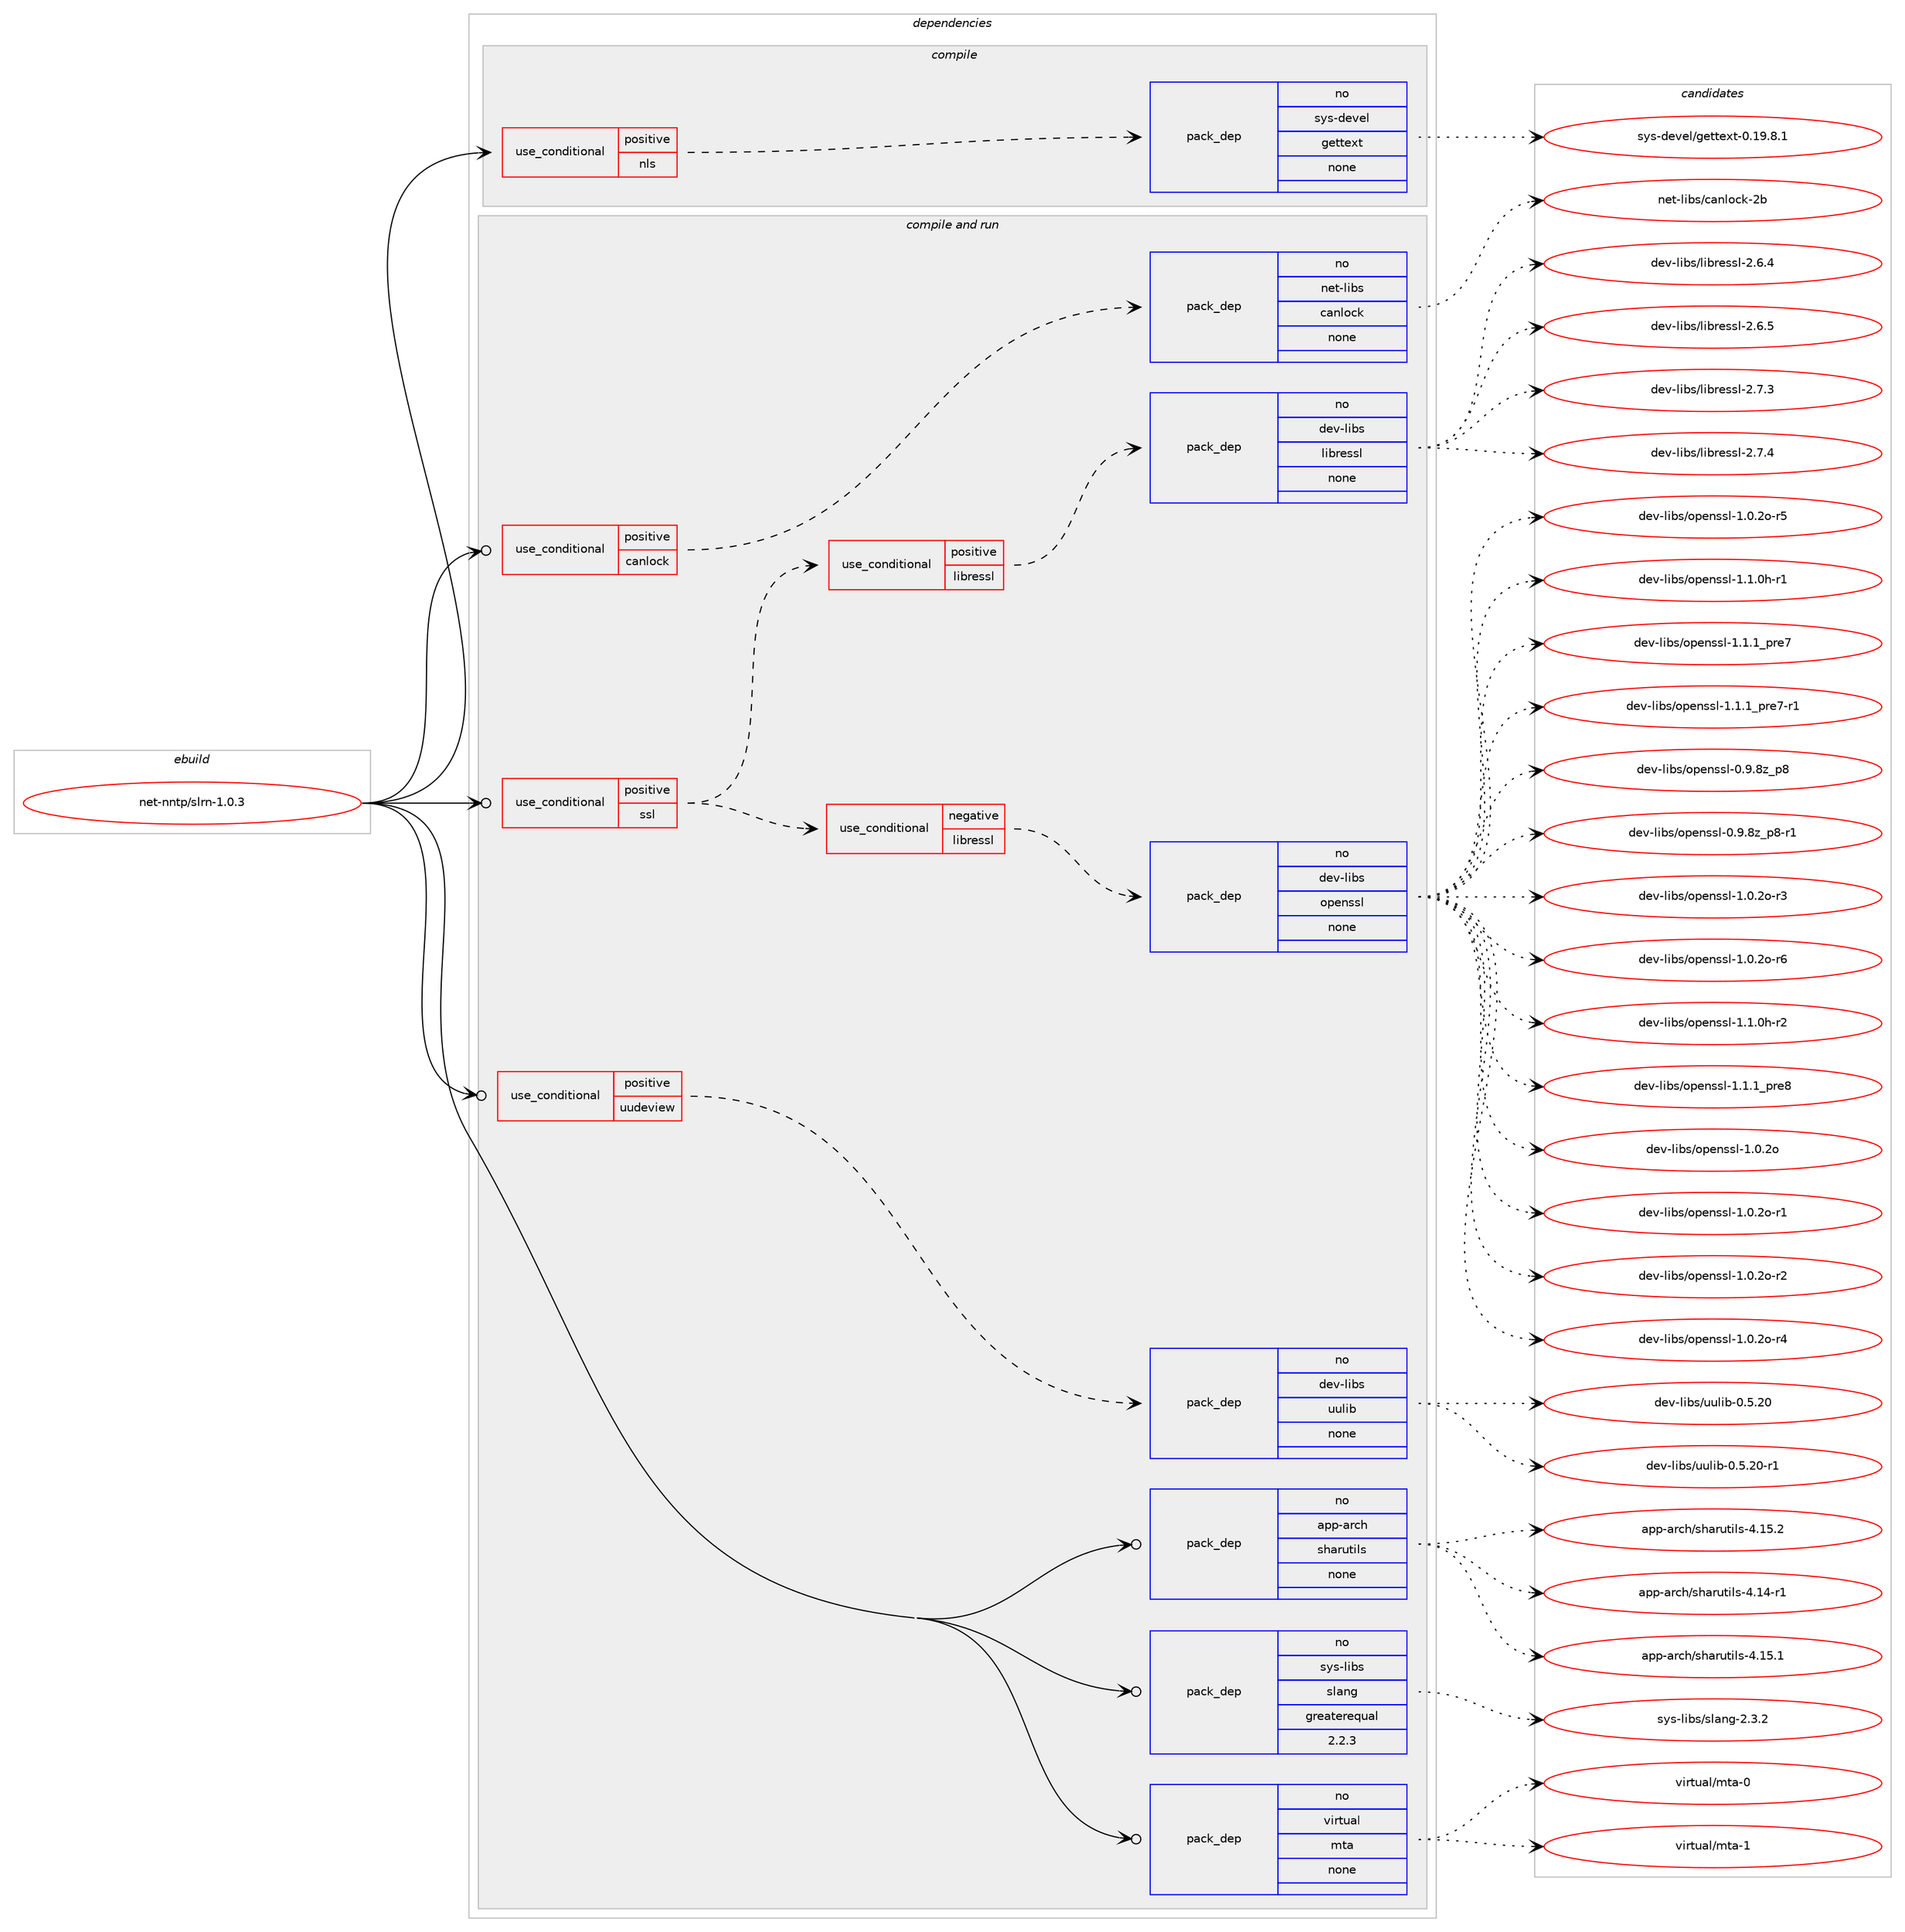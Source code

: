 digraph prolog {

# *************
# Graph options
# *************

newrank=true;
concentrate=true;
compound=true;
graph [rankdir=LR,fontname=Helvetica,fontsize=10,ranksep=1.5];#, ranksep=2.5, nodesep=0.2];
edge  [arrowhead=vee];
node  [fontname=Helvetica,fontsize=10];

# **********
# The ebuild
# **********

subgraph cluster_leftcol {
color=gray;
rank=same;
label=<<i>ebuild</i>>;
id [label="net-nntp/slrn-1.0.3", color=red, width=4, href="../net-nntp/slrn-1.0.3.svg"];
}

# ****************
# The dependencies
# ****************

subgraph cluster_midcol {
color=gray;
label=<<i>dependencies</i>>;
subgraph cluster_compile {
fillcolor="#eeeeee";
style=filled;
label=<<i>compile</i>>;
subgraph cond542 {
dependency1852 [label=<<TABLE BORDER="0" CELLBORDER="1" CELLSPACING="0" CELLPADDING="4"><TR><TD ROWSPAN="3" CELLPADDING="10">use_conditional</TD></TR><TR><TD>positive</TD></TR><TR><TD>nls</TD></TR></TABLE>>, shape=none, color=red];
subgraph pack1278 {
dependency1853 [label=<<TABLE BORDER="0" CELLBORDER="1" CELLSPACING="0" CELLPADDING="4" WIDTH="220"><TR><TD ROWSPAN="6" CELLPADDING="30">pack_dep</TD></TR><TR><TD WIDTH="110">no</TD></TR><TR><TD>sys-devel</TD></TR><TR><TD>gettext</TD></TR><TR><TD>none</TD></TR><TR><TD></TD></TR></TABLE>>, shape=none, color=blue];
}
dependency1852:e -> dependency1853:w [weight=20,style="dashed",arrowhead="vee"];
}
id:e -> dependency1852:w [weight=20,style="solid",arrowhead="vee"];
}
subgraph cluster_compileandrun {
fillcolor="#eeeeee";
style=filled;
label=<<i>compile and run</i>>;
subgraph cond543 {
dependency1854 [label=<<TABLE BORDER="0" CELLBORDER="1" CELLSPACING="0" CELLPADDING="4"><TR><TD ROWSPAN="3" CELLPADDING="10">use_conditional</TD></TR><TR><TD>positive</TD></TR><TR><TD>canlock</TD></TR></TABLE>>, shape=none, color=red];
subgraph pack1279 {
dependency1855 [label=<<TABLE BORDER="0" CELLBORDER="1" CELLSPACING="0" CELLPADDING="4" WIDTH="220"><TR><TD ROWSPAN="6" CELLPADDING="30">pack_dep</TD></TR><TR><TD WIDTH="110">no</TD></TR><TR><TD>net-libs</TD></TR><TR><TD>canlock</TD></TR><TR><TD>none</TD></TR><TR><TD></TD></TR></TABLE>>, shape=none, color=blue];
}
dependency1854:e -> dependency1855:w [weight=20,style="dashed",arrowhead="vee"];
}
id:e -> dependency1854:w [weight=20,style="solid",arrowhead="odotvee"];
subgraph cond544 {
dependency1856 [label=<<TABLE BORDER="0" CELLBORDER="1" CELLSPACING="0" CELLPADDING="4"><TR><TD ROWSPAN="3" CELLPADDING="10">use_conditional</TD></TR><TR><TD>positive</TD></TR><TR><TD>ssl</TD></TR></TABLE>>, shape=none, color=red];
subgraph cond545 {
dependency1857 [label=<<TABLE BORDER="0" CELLBORDER="1" CELLSPACING="0" CELLPADDING="4"><TR><TD ROWSPAN="3" CELLPADDING="10">use_conditional</TD></TR><TR><TD>negative</TD></TR><TR><TD>libressl</TD></TR></TABLE>>, shape=none, color=red];
subgraph pack1280 {
dependency1858 [label=<<TABLE BORDER="0" CELLBORDER="1" CELLSPACING="0" CELLPADDING="4" WIDTH="220"><TR><TD ROWSPAN="6" CELLPADDING="30">pack_dep</TD></TR><TR><TD WIDTH="110">no</TD></TR><TR><TD>dev-libs</TD></TR><TR><TD>openssl</TD></TR><TR><TD>none</TD></TR><TR><TD></TD></TR></TABLE>>, shape=none, color=blue];
}
dependency1857:e -> dependency1858:w [weight=20,style="dashed",arrowhead="vee"];
}
dependency1856:e -> dependency1857:w [weight=20,style="dashed",arrowhead="vee"];
subgraph cond546 {
dependency1859 [label=<<TABLE BORDER="0" CELLBORDER="1" CELLSPACING="0" CELLPADDING="4"><TR><TD ROWSPAN="3" CELLPADDING="10">use_conditional</TD></TR><TR><TD>positive</TD></TR><TR><TD>libressl</TD></TR></TABLE>>, shape=none, color=red];
subgraph pack1281 {
dependency1860 [label=<<TABLE BORDER="0" CELLBORDER="1" CELLSPACING="0" CELLPADDING="4" WIDTH="220"><TR><TD ROWSPAN="6" CELLPADDING="30">pack_dep</TD></TR><TR><TD WIDTH="110">no</TD></TR><TR><TD>dev-libs</TD></TR><TR><TD>libressl</TD></TR><TR><TD>none</TD></TR><TR><TD></TD></TR></TABLE>>, shape=none, color=blue];
}
dependency1859:e -> dependency1860:w [weight=20,style="dashed",arrowhead="vee"];
}
dependency1856:e -> dependency1859:w [weight=20,style="dashed",arrowhead="vee"];
}
id:e -> dependency1856:w [weight=20,style="solid",arrowhead="odotvee"];
subgraph cond547 {
dependency1861 [label=<<TABLE BORDER="0" CELLBORDER="1" CELLSPACING="0" CELLPADDING="4"><TR><TD ROWSPAN="3" CELLPADDING="10">use_conditional</TD></TR><TR><TD>positive</TD></TR><TR><TD>uudeview</TD></TR></TABLE>>, shape=none, color=red];
subgraph pack1282 {
dependency1862 [label=<<TABLE BORDER="0" CELLBORDER="1" CELLSPACING="0" CELLPADDING="4" WIDTH="220"><TR><TD ROWSPAN="6" CELLPADDING="30">pack_dep</TD></TR><TR><TD WIDTH="110">no</TD></TR><TR><TD>dev-libs</TD></TR><TR><TD>uulib</TD></TR><TR><TD>none</TD></TR><TR><TD></TD></TR></TABLE>>, shape=none, color=blue];
}
dependency1861:e -> dependency1862:w [weight=20,style="dashed",arrowhead="vee"];
}
id:e -> dependency1861:w [weight=20,style="solid",arrowhead="odotvee"];
subgraph pack1283 {
dependency1863 [label=<<TABLE BORDER="0" CELLBORDER="1" CELLSPACING="0" CELLPADDING="4" WIDTH="220"><TR><TD ROWSPAN="6" CELLPADDING="30">pack_dep</TD></TR><TR><TD WIDTH="110">no</TD></TR><TR><TD>app-arch</TD></TR><TR><TD>sharutils</TD></TR><TR><TD>none</TD></TR><TR><TD></TD></TR></TABLE>>, shape=none, color=blue];
}
id:e -> dependency1863:w [weight=20,style="solid",arrowhead="odotvee"];
subgraph pack1284 {
dependency1864 [label=<<TABLE BORDER="0" CELLBORDER="1" CELLSPACING="0" CELLPADDING="4" WIDTH="220"><TR><TD ROWSPAN="6" CELLPADDING="30">pack_dep</TD></TR><TR><TD WIDTH="110">no</TD></TR><TR><TD>sys-libs</TD></TR><TR><TD>slang</TD></TR><TR><TD>greaterequal</TD></TR><TR><TD>2.2.3</TD></TR></TABLE>>, shape=none, color=blue];
}
id:e -> dependency1864:w [weight=20,style="solid",arrowhead="odotvee"];
subgraph pack1285 {
dependency1865 [label=<<TABLE BORDER="0" CELLBORDER="1" CELLSPACING="0" CELLPADDING="4" WIDTH="220"><TR><TD ROWSPAN="6" CELLPADDING="30">pack_dep</TD></TR><TR><TD WIDTH="110">no</TD></TR><TR><TD>virtual</TD></TR><TR><TD>mta</TD></TR><TR><TD>none</TD></TR><TR><TD></TD></TR></TABLE>>, shape=none, color=blue];
}
id:e -> dependency1865:w [weight=20,style="solid",arrowhead="odotvee"];
}
subgraph cluster_run {
fillcolor="#eeeeee";
style=filled;
label=<<i>run</i>>;
}
}

# **************
# The candidates
# **************

subgraph cluster_choices {
rank=same;
color=gray;
label=<<i>candidates</i>>;

subgraph choice1278 {
color=black;
nodesep=1;
choice1151211154510010111810110847103101116116101120116454846495746564649 [label="sys-devel/gettext-0.19.8.1", color=red, width=4,href="../sys-devel/gettext-0.19.8.1.svg"];
dependency1853:e -> choice1151211154510010111810110847103101116116101120116454846495746564649:w [style=dotted,weight="100"];
}
subgraph choice1279 {
color=black;
nodesep=1;
choice110101116451081059811547999711010811199107455098 [label="net-libs/canlock-2b", color=red, width=4,href="../net-libs/canlock-2b.svg"];
dependency1855:e -> choice110101116451081059811547999711010811199107455098:w [style=dotted,weight="100"];
}
subgraph choice1280 {
color=black;
nodesep=1;
choice100101118451081059811547111112101110115115108454946484650111 [label="dev-libs/openssl-1.0.2o", color=red, width=4,href="../dev-libs/openssl-1.0.2o.svg"];
choice1001011184510810598115471111121011101151151084549464846501114511449 [label="dev-libs/openssl-1.0.2o-r1", color=red, width=4,href="../dev-libs/openssl-1.0.2o-r1.svg"];
choice1001011184510810598115471111121011101151151084549464846501114511450 [label="dev-libs/openssl-1.0.2o-r2", color=red, width=4,href="../dev-libs/openssl-1.0.2o-r2.svg"];
choice1001011184510810598115471111121011101151151084549464846501114511452 [label="dev-libs/openssl-1.0.2o-r4", color=red, width=4,href="../dev-libs/openssl-1.0.2o-r4.svg"];
choice1001011184510810598115471111121011101151151084549464846501114511453 [label="dev-libs/openssl-1.0.2o-r5", color=red, width=4,href="../dev-libs/openssl-1.0.2o-r5.svg"];
choice1001011184510810598115471111121011101151151084549464946481044511449 [label="dev-libs/openssl-1.1.0h-r1", color=red, width=4,href="../dev-libs/openssl-1.1.0h-r1.svg"];
choice1001011184510810598115471111121011101151151084549464946499511211410155 [label="dev-libs/openssl-1.1.1_pre7", color=red, width=4,href="../dev-libs/openssl-1.1.1_pre7.svg"];
choice10010111845108105981154711111210111011511510845494649464995112114101554511449 [label="dev-libs/openssl-1.1.1_pre7-r1", color=red, width=4,href="../dev-libs/openssl-1.1.1_pre7-r1.svg"];
choice1001011184510810598115471111121011101151151084548465746561229511256 [label="dev-libs/openssl-0.9.8z_p8", color=red, width=4,href="../dev-libs/openssl-0.9.8z_p8.svg"];
choice10010111845108105981154711111210111011511510845484657465612295112564511449 [label="dev-libs/openssl-0.9.8z_p8-r1", color=red, width=4,href="../dev-libs/openssl-0.9.8z_p8-r1.svg"];
choice1001011184510810598115471111121011101151151084549464846501114511451 [label="dev-libs/openssl-1.0.2o-r3", color=red, width=4,href="../dev-libs/openssl-1.0.2o-r3.svg"];
choice1001011184510810598115471111121011101151151084549464846501114511454 [label="dev-libs/openssl-1.0.2o-r6", color=red, width=4,href="../dev-libs/openssl-1.0.2o-r6.svg"];
choice1001011184510810598115471111121011101151151084549464946481044511450 [label="dev-libs/openssl-1.1.0h-r2", color=red, width=4,href="../dev-libs/openssl-1.1.0h-r2.svg"];
choice1001011184510810598115471111121011101151151084549464946499511211410156 [label="dev-libs/openssl-1.1.1_pre8", color=red, width=4,href="../dev-libs/openssl-1.1.1_pre8.svg"];
dependency1858:e -> choice100101118451081059811547111112101110115115108454946484650111:w [style=dotted,weight="100"];
dependency1858:e -> choice1001011184510810598115471111121011101151151084549464846501114511449:w [style=dotted,weight="100"];
dependency1858:e -> choice1001011184510810598115471111121011101151151084549464846501114511450:w [style=dotted,weight="100"];
dependency1858:e -> choice1001011184510810598115471111121011101151151084549464846501114511452:w [style=dotted,weight="100"];
dependency1858:e -> choice1001011184510810598115471111121011101151151084549464846501114511453:w [style=dotted,weight="100"];
dependency1858:e -> choice1001011184510810598115471111121011101151151084549464946481044511449:w [style=dotted,weight="100"];
dependency1858:e -> choice1001011184510810598115471111121011101151151084549464946499511211410155:w [style=dotted,weight="100"];
dependency1858:e -> choice10010111845108105981154711111210111011511510845494649464995112114101554511449:w [style=dotted,weight="100"];
dependency1858:e -> choice1001011184510810598115471111121011101151151084548465746561229511256:w [style=dotted,weight="100"];
dependency1858:e -> choice10010111845108105981154711111210111011511510845484657465612295112564511449:w [style=dotted,weight="100"];
dependency1858:e -> choice1001011184510810598115471111121011101151151084549464846501114511451:w [style=dotted,weight="100"];
dependency1858:e -> choice1001011184510810598115471111121011101151151084549464846501114511454:w [style=dotted,weight="100"];
dependency1858:e -> choice1001011184510810598115471111121011101151151084549464946481044511450:w [style=dotted,weight="100"];
dependency1858:e -> choice1001011184510810598115471111121011101151151084549464946499511211410156:w [style=dotted,weight="100"];
}
subgraph choice1281 {
color=black;
nodesep=1;
choice10010111845108105981154710810598114101115115108455046544652 [label="dev-libs/libressl-2.6.4", color=red, width=4,href="../dev-libs/libressl-2.6.4.svg"];
choice10010111845108105981154710810598114101115115108455046544653 [label="dev-libs/libressl-2.6.5", color=red, width=4,href="../dev-libs/libressl-2.6.5.svg"];
choice10010111845108105981154710810598114101115115108455046554651 [label="dev-libs/libressl-2.7.3", color=red, width=4,href="../dev-libs/libressl-2.7.3.svg"];
choice10010111845108105981154710810598114101115115108455046554652 [label="dev-libs/libressl-2.7.4", color=red, width=4,href="../dev-libs/libressl-2.7.4.svg"];
dependency1860:e -> choice10010111845108105981154710810598114101115115108455046544652:w [style=dotted,weight="100"];
dependency1860:e -> choice10010111845108105981154710810598114101115115108455046544653:w [style=dotted,weight="100"];
dependency1860:e -> choice10010111845108105981154710810598114101115115108455046554651:w [style=dotted,weight="100"];
dependency1860:e -> choice10010111845108105981154710810598114101115115108455046554652:w [style=dotted,weight="100"];
}
subgraph choice1282 {
color=black;
nodesep=1;
choice1001011184510810598115471171171081059845484653465048 [label="dev-libs/uulib-0.5.20", color=red, width=4,href="../dev-libs/uulib-0.5.20.svg"];
choice10010111845108105981154711711710810598454846534650484511449 [label="dev-libs/uulib-0.5.20-r1", color=red, width=4,href="../dev-libs/uulib-0.5.20-r1.svg"];
dependency1862:e -> choice1001011184510810598115471171171081059845484653465048:w [style=dotted,weight="100"];
dependency1862:e -> choice10010111845108105981154711711710810598454846534650484511449:w [style=dotted,weight="100"];
}
subgraph choice1283 {
color=black;
nodesep=1;
choice97112112459711499104471151049711411711610510811545524649524511449 [label="app-arch/sharutils-4.14-r1", color=red, width=4,href="../app-arch/sharutils-4.14-r1.svg"];
choice97112112459711499104471151049711411711610510811545524649534649 [label="app-arch/sharutils-4.15.1", color=red, width=4,href="../app-arch/sharutils-4.15.1.svg"];
choice97112112459711499104471151049711411711610510811545524649534650 [label="app-arch/sharutils-4.15.2", color=red, width=4,href="../app-arch/sharutils-4.15.2.svg"];
dependency1863:e -> choice97112112459711499104471151049711411711610510811545524649524511449:w [style=dotted,weight="100"];
dependency1863:e -> choice97112112459711499104471151049711411711610510811545524649534649:w [style=dotted,weight="100"];
dependency1863:e -> choice97112112459711499104471151049711411711610510811545524649534650:w [style=dotted,weight="100"];
}
subgraph choice1284 {
color=black;
nodesep=1;
choice11512111545108105981154711510897110103455046514650 [label="sys-libs/slang-2.3.2", color=red, width=4,href="../sys-libs/slang-2.3.2.svg"];
dependency1864:e -> choice11512111545108105981154711510897110103455046514650:w [style=dotted,weight="100"];
}
subgraph choice1285 {
color=black;
nodesep=1;
choice1181051141161179710847109116974548 [label="virtual/mta-0", color=red, width=4,href="../virtual/mta-0.svg"];
choice1181051141161179710847109116974549 [label="virtual/mta-1", color=red, width=4,href="../virtual/mta-1.svg"];
dependency1865:e -> choice1181051141161179710847109116974548:w [style=dotted,weight="100"];
dependency1865:e -> choice1181051141161179710847109116974549:w [style=dotted,weight="100"];
}
}

}
